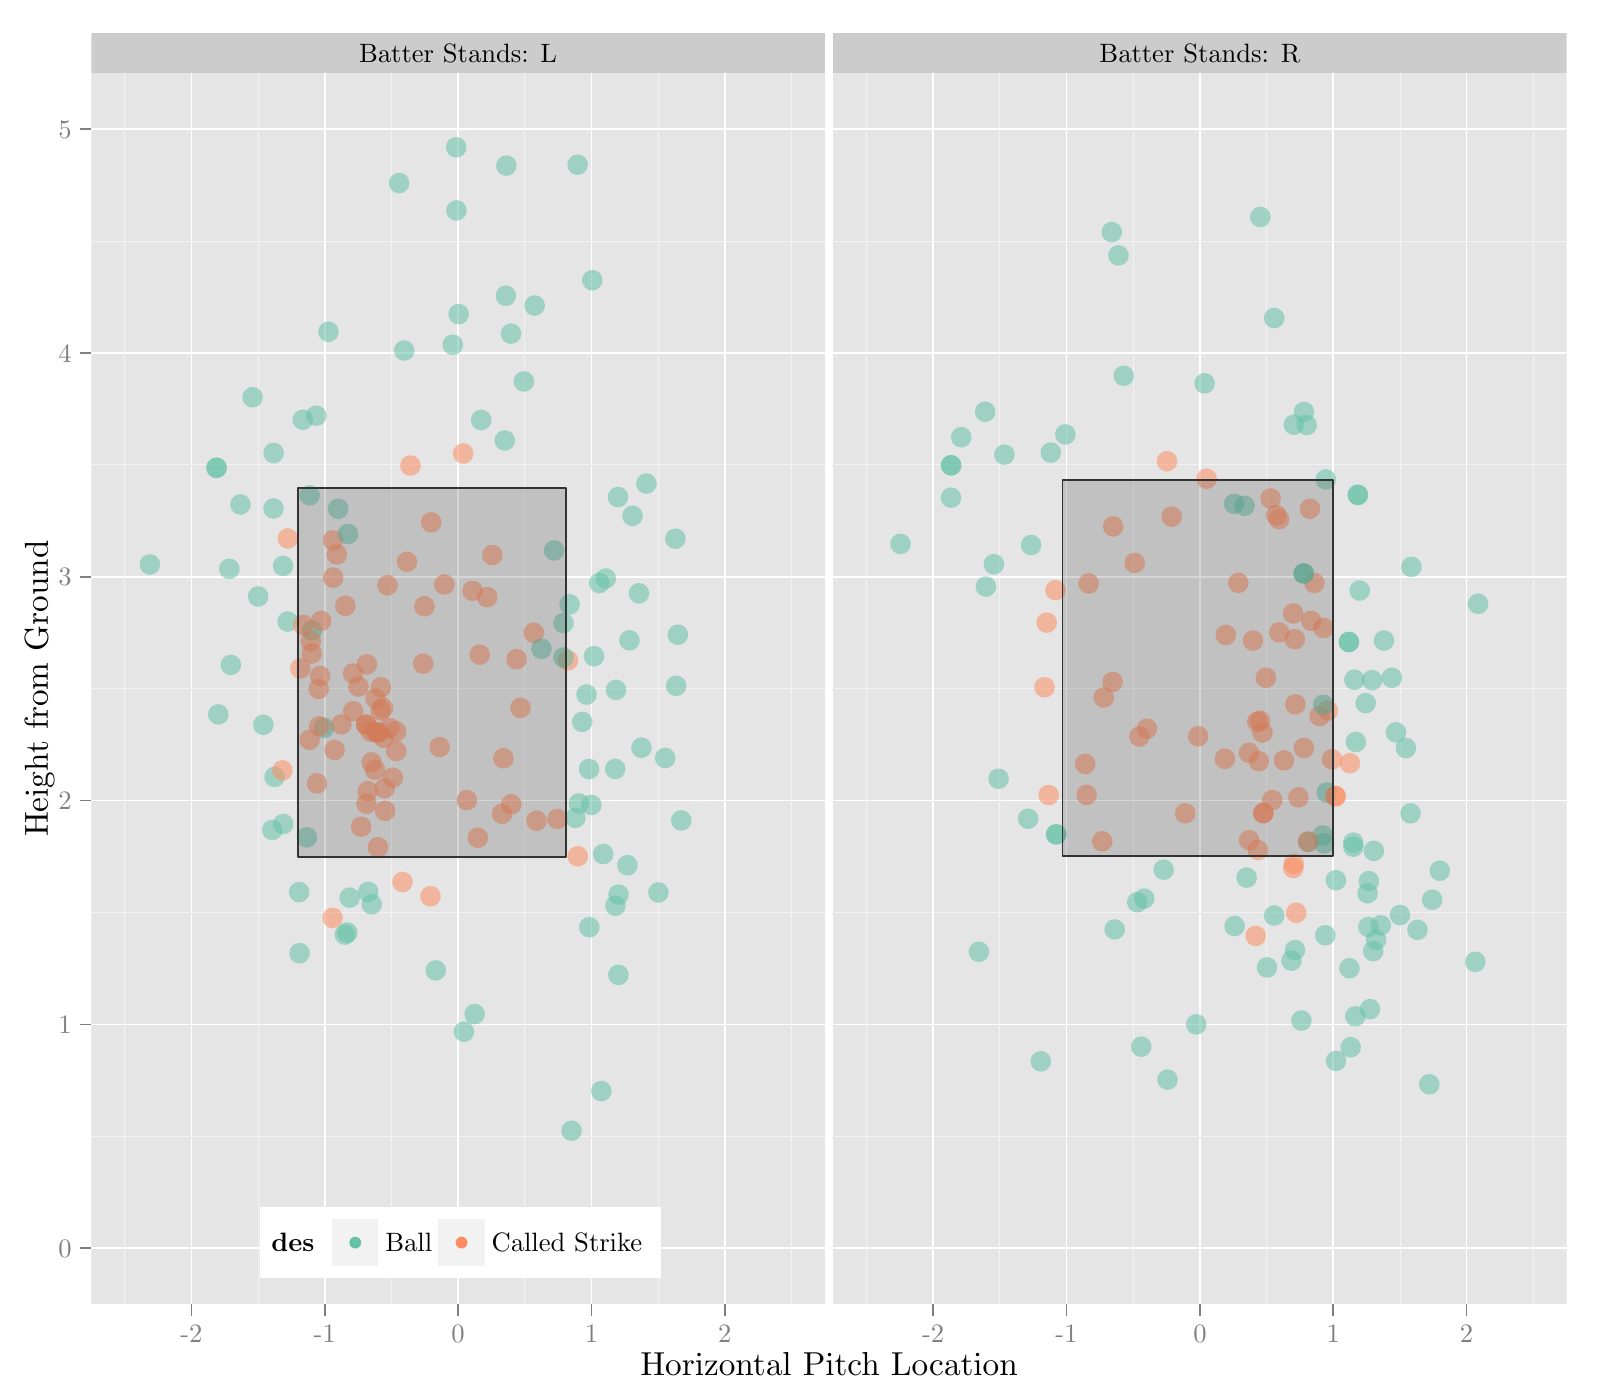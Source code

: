 % Created by tikzDevice version 0.6.2-92-0ad2792 on 2012-10-13 14:38:53
% !TEX encoding = UTF-8 Unicode
\documentclass[10pt]{article}

\nonstopmode

\usepackage{tikz}

\usepackage[active,tightpage,psfixbb]{preview}

\PreviewEnvironment{pgfpicture}

\setlength\PreviewBorder{0pt}
\begin{document}

\begin{tikzpicture}[x=1pt,y=1pt]
\definecolor[named]{fillColor}{rgb}{1.00,1.00,1.00}
\path[use as bounding box,fill=fillColor,fill opacity=0.00] (0,0) rectangle (578.16,505.89);
\begin{scope}
\path[clip] (  0.00,  0.00) rectangle (578.16,505.89);
\definecolor[named]{drawColor}{rgb}{1.00,1.00,1.00}
\definecolor[named]{fillColor}{rgb}{1.00,1.00,1.00}

\path[draw=drawColor,line width= 0.6pt,line join=round,line cap=round,fill=fillColor] ( -0.00, -0.00) rectangle (578.16,505.89);
\end{scope}
\begin{scope}
\path[clip] ( 33.00,479.41) rectangle (298.05,493.84);
\definecolor[named]{fillColor}{rgb}{0.80,0.80,0.80}

\path[fill=fillColor] ( 33.00,479.41) rectangle (298.05,493.84);
\definecolor[named]{drawColor}{rgb}{0.00,0.00,0.00}

\node[text=drawColor,anchor=base,inner sep=0pt, outer sep=0pt, scale=  0.96] at (165.53,483.32) {Batter Stands: L};
\end{scope}
\begin{scope}
\path[clip] (301.06,479.41) rectangle (566.12,493.84);
\definecolor[named]{fillColor}{rgb}{0.80,0.80,0.80}

\path[fill=fillColor] (301.06,479.41) rectangle (566.12,493.84);
\definecolor[named]{drawColor}{rgb}{0.00,0.00,0.00}

\node[text=drawColor,anchor=base,inner sep=0pt, outer sep=0pt, scale=  0.96] at (433.59,483.32) {Batter Stands: R};
\end{scope}
\begin{scope}
\path[clip] ( 33.00, 34.63) rectangle (298.05,479.41);
\definecolor[named]{fillColor}{rgb}{0.90,0.90,0.90}

\path[fill=fillColor] ( 33.00, 34.63) rectangle (298.05,479.41);
\definecolor[named]{drawColor}{rgb}{0.95,0.95,0.95}

\path[draw=drawColor,line width= 0.3pt,line join=round] ( 33.00, 95.28) --
	(298.05, 95.28);

\path[draw=drawColor,line width= 0.3pt,line join=round] ( 33.00,176.15) --
	(298.05,176.15);

\path[draw=drawColor,line width= 0.3pt,line join=round] ( 33.00,257.02) --
	(298.05,257.02);

\path[draw=drawColor,line width= 0.3pt,line join=round] ( 33.00,337.89) --
	(298.05,337.89);

\path[draw=drawColor,line width= 0.3pt,line join=round] ( 33.00,418.76) --
	(298.05,418.76);

\path[draw=drawColor,line width= 0.3pt,line join=round] ( 45.05, 34.63) --
	( 45.05,479.41);

\path[draw=drawColor,line width= 0.3pt,line join=round] ( 93.24, 34.63) --
	( 93.24,479.41);

\path[draw=drawColor,line width= 0.3pt,line join=round] (141.43, 34.63) --
	(141.43,479.41);

\path[draw=drawColor,line width= 0.3pt,line join=round] (189.62, 34.63) --
	(189.62,479.41);

\path[draw=drawColor,line width= 0.3pt,line join=round] (237.82, 34.63) --
	(237.82,479.41);

\path[draw=drawColor,line width= 0.3pt,line join=round] (286.01, 34.63) --
	(286.01,479.41);
\definecolor[named]{drawColor}{rgb}{1.00,1.00,1.00}

\path[draw=drawColor,line width= 0.6pt,line join=round] ( 33.00, 54.85) --
	(298.05, 54.85);

\path[draw=drawColor,line width= 0.6pt,line join=round] ( 33.00,135.72) --
	(298.05,135.72);

\path[draw=drawColor,line width= 0.6pt,line join=round] ( 33.00,216.59) --
	(298.05,216.59);

\path[draw=drawColor,line width= 0.6pt,line join=round] ( 33.00,297.46) --
	(298.05,297.46);

\path[draw=drawColor,line width= 0.6pt,line join=round] ( 33.00,378.32) --
	(298.05,378.32);

\path[draw=drawColor,line width= 0.6pt,line join=round] ( 33.00,459.19) --
	(298.05,459.19);

\path[draw=drawColor,line width= 0.6pt,line join=round] ( 69.15, 34.63) --
	( 69.15,479.41);

\path[draw=drawColor,line width= 0.6pt,line join=round] (117.34, 34.63) --
	(117.34,479.41);

\path[draw=drawColor,line width= 0.6pt,line join=round] (165.53, 34.63) --
	(165.53,479.41);

\path[draw=drawColor,line width= 0.6pt,line join=round] (213.72, 34.63) --
	(213.72,479.41);

\path[draw=drawColor,line width= 0.6pt,line join=round] (261.91, 34.63) --
	(261.91,479.41);
\definecolor[named]{fillColor}{rgb}{0.99,0.55,0.38}

\path[fill=fillColor,fill opacity=0.55] (177.91,305.33) circle (  3.73);

\path[fill=fillColor,fill opacity=0.55] (141.96,224.87) circle (  3.73);
\definecolor[named]{fillColor}{rgb}{0.40,0.76,0.65}

\path[fill=fillColor,fill opacity=0.55] (126.35,181.51) circle (  3.73);

\path[fill=fillColor,fill opacity=0.55] (208.71,446.37) circle (  3.73);

\path[fill=fillColor,fill opacity=0.55] (110.88,203.29) circle (  3.73);

\path[fill=fillColor,fill opacity=0.55] (218.88,296.85) circle (  3.73);

\path[fill=fillColor,fill opacity=0.55] (163.60,381.31) circle (  3.73);

\path[fill=fillColor,fill opacity=0.55] (189.29,368.04) circle (  3.73);

\path[fill=fillColor,fill opacity=0.55] (200.23,306.99) circle (  3.73);
\definecolor[named]{fillColor}{rgb}{0.99,0.55,0.38}

\path[fill=fillColor,fill opacity=0.55] (186.64,267.68) circle (  3.73);

\path[fill=fillColor,fill opacity=0.55] (205.24,267.26) circle (  3.73);
\definecolor[named]{fillColor}{rgb}{0.40,0.76,0.65}

\path[fill=fillColor,fill opacity=0.55] (102.30,301.39) circle (  3.73);

\path[fill=fillColor,fill opacity=0.55] (222.30,228.04) circle (  3.73);
\definecolor[named]{fillColor}{rgb}{0.99,0.55,0.38}

\path[fill=fillColor,fill opacity=0.55] (108.52,264.35) circle (  3.73);
\definecolor[named]{fillColor}{rgb}{0.40,0.76,0.65}

\path[fill=fillColor,fill opacity=0.55] (212.95,170.84) circle (  3.73);

\path[fill=fillColor,fill opacity=0.55] (226.73,193.24) circle (  3.73);
\definecolor[named]{fillColor}{rgb}{0.99,0.55,0.38}

\path[fill=fillColor,fill opacity=0.55] (137.63,257.54) circle (  3.73);

\path[fill=fillColor,fill opacity=0.55] (138.69,239.26) circle (  3.73);
\definecolor[named]{fillColor}{rgb}{0.40,0.76,0.65}

\path[fill=fillColor,fill opacity=0.55] (108.23,161.46) circle (  3.73);

\path[fill=fillColor,fill opacity=0.55] (212.85,227.99) circle (  3.73);
\definecolor[named]{fillColor}{rgb}{0.99,0.55,0.38}

\path[fill=fillColor,fill opacity=0.55] (132.90,220.01) circle (  3.73);

\path[fill=fillColor,fill opacity=0.55] (127.65,248.88) circle (  3.73);
\definecolor[named]{fillColor}{rgb}{0.40,0.76,0.65}

\path[fill=fillColor,fill opacity=0.55] (117.05,242.89) circle (  3.73);

\path[fill=fillColor,fill opacity=0.55] (223.45,153.63) circle (  3.73);

\path[fill=fillColor,fill opacity=0.55] (112.71,278.08) circle (  3.73);

\path[fill=fillColor,fill opacity=0.55] (184.66,385.32) circle (  3.73);
\definecolor[named]{fillColor}{rgb}{0.99,0.55,0.38}

\path[fill=fillColor,fill opacity=0.55] (208.76,196.47) circle (  3.73);
\definecolor[named]{fillColor}{rgb}{0.40,0.76,0.65}

\path[fill=fillColor,fill opacity=0.55] (209.19,215.57) circle (  3.73);

\path[fill=fillColor,fill opacity=0.55] (240.37,231.99) circle (  3.73);
\definecolor[named]{fillColor}{rgb}{0.99,0.55,0.38}

\path[fill=fillColor,fill opacity=0.55] (176.03,290.13) circle (  3.73);

\path[fill=fillColor,fill opacity=0.55] (152.95,266.09) circle (  3.73);
\definecolor[named]{fillColor}{rgb}{0.40,0.76,0.65}

\path[fill=fillColor,fill opacity=0.55] (222.39,178.60) circle (  3.73);

\path[fill=fillColor,fill opacity=0.55] (216.56,295.20) circle (  3.73);

\path[fill=fillColor,fill opacity=0.55] (108.09,183.53) circle (  3.73);

\path[fill=fillColor,fill opacity=0.55] (182.78,399.03) circle (  3.73);

\path[fill=fillColor,fill opacity=0.55] (203.60,280.73) circle (  3.73);
\definecolor[named]{fillColor}{rgb}{0.99,0.55,0.38}

\path[fill=fillColor,fill opacity=0.55] (138.98,221.04) circle (  3.73);
\definecolor[named]{fillColor}{rgb}{0.40,0.76,0.65}

\path[fill=fillColor,fill opacity=0.55] (118.69,386.01) circle (  3.73);

\path[fill=fillColor,fill opacity=0.55] (205.82,287.53) circle (  3.73);
\definecolor[named]{fillColor}{rgb}{0.99,0.55,0.38}

\path[fill=fillColor,fill opacity=0.55] (160.57,294.70) circle (  3.73);
\definecolor[named]{fillColor}{rgb}{0.40,0.76,0.65}

\path[fill=fillColor,fill opacity=0.55] (217.96,197.28) circle (  3.73);
\definecolor[named]{fillColor}{rgb}{0.99,0.55,0.38}

\path[fill=fillColor,fill opacity=0.55] (120.90,234.89) circle (  3.73);
\definecolor[named]{fillColor}{rgb}{0.40,0.76,0.65}

\path[fill=fillColor,fill opacity=0.55] (109.43,354.23) circle (  3.73);
\definecolor[named]{fillColor}{rgb}{0.99,0.55,0.38}

\path[fill=fillColor,fill opacity=0.55] (173.34,269.33) circle (  3.73);
\definecolor[named]{fillColor}{rgb}{0.40,0.76,0.65}

\path[fill=fillColor,fill opacity=0.55] (182.40,346.72) circle (  3.73);

\path[fill=fillColor,fill opacity=0.55] (227.45,274.50) circle (  3.73);
\definecolor[named]{fillColor}{rgb}{0.99,0.55,0.38}

\path[fill=fillColor,fill opacity=0.55] (115.65,261.65) circle (  3.73);

\path[fill=fillColor,fill opacity=0.55] (192.90,277.23) circle (  3.73);

\path[fill=fillColor,fill opacity=0.55] (120.18,174.21) circle (  3.73);

\path[fill=fillColor,fill opacity=0.55] (153.38,286.81) circle (  3.73);
\definecolor[named]{fillColor}{rgb}{0.40,0.76,0.65}

\path[fill=fillColor,fill opacity=0.55] ( 78.88,247.73) circle (  3.73);

\path[fill=fillColor,fill opacity=0.55] ( 99.22,225.15) circle (  3.73);

\path[fill=fillColor,fill opacity=0.55] (223.50,182.61) circle (  3.73);

\path[fill=fillColor,fill opacity=0.55] (244.32,258.08) circle (  3.73);

\path[fill=fillColor,fill opacity=0.55] ( 95.17,243.99) circle (  3.73);

\path[fill=fillColor,fill opacity=0.55] (134.30,179.13) circle (  3.73);

\path[fill=fillColor,fill opacity=0.55] (171.50,139.45) circle (  3.73);

\path[fill=fillColor,fill opacity=0.55] (222.59,256.57) circle (  3.73);
\definecolor[named]{fillColor}{rgb}{0.99,0.55,0.38}

\path[fill=fillColor,fill opacity=0.55] (138.40,250.01) circle (  3.73);
\definecolor[named]{fillColor}{rgb}{0.40,0.76,0.65}

\path[fill=fillColor,fill opacity=0.55] (102.40,208.12) circle (  3.73);
\definecolor[named]{fillColor}{rgb}{0.99,0.55,0.38}

\path[fill=fillColor,fill opacity=0.55] (145.43,187.17) circle (  3.73);
\definecolor[named]{fillColor}{rgb}{0.40,0.76,0.65}

\path[fill=fillColor,fill opacity=0.55] (244.95,276.53) circle (  3.73);
\definecolor[named]{fillColor}{rgb}{0.99,0.55,0.38}

\path[fill=fillColor,fill opacity=0.55] (181.43,211.81) circle (  3.73);
\definecolor[named]{fillColor}{rgb}{0.40,0.76,0.65}

\path[fill=fillColor,fill opacity=0.55] (173.87,354.13) circle (  3.73);

\path[fill=fillColor,fill opacity=0.55] (122.21,322.05) circle (  3.73);
\definecolor[named]{fillColor}{rgb}{0.99,0.55,0.38}

\path[fill=fillColor,fill opacity=0.55] (170.78,292.40) circle (  3.73);

\path[fill=fillColor,fill opacity=0.55] (129.53,257.79) circle (  3.73);

\path[fill=fillColor,fill opacity=0.55] (115.36,243.45) circle (  3.73);
\definecolor[named]{fillColor}{rgb}{0.40,0.76,0.65}

\path[fill=fillColor,fill opacity=0.55] (157.48,155.23) circle (  3.73);
\definecolor[named]{fillColor}{rgb}{0.99,0.55,0.38}

\path[fill=fillColor,fill opacity=0.55] (143.12,241.60) circle (  3.73);
\definecolor[named]{fillColor}{rgb}{0.40,0.76,0.65}

\path[fill=fillColor,fill opacity=0.55] (231.79,235.69) circle (  3.73);

\path[fill=fillColor,fill opacity=0.55] (246.15,209.41) circle (  3.73);
\definecolor[named]{fillColor}{rgb}{0.99,0.55,0.38}

\path[fill=fillColor,fill opacity=0.55] (181.91,231.89) circle (  3.73);
\definecolor[named]{fillColor}{rgb}{0.40,0.76,0.65}

\path[fill=fillColor,fill opacity=0.55] (207.89,210.35) circle (  3.73);

\path[fill=fillColor,fill opacity=0.55] (228.56,319.49) circle (  3.73);
\definecolor[named]{fillColor}{rgb}{0.99,0.55,0.38}

\path[fill=fillColor,fill opacity=0.55] (130.49,207.14) circle (  3.73);
\definecolor[named]{fillColor}{rgb}{0.40,0.76,0.65}

\path[fill=fillColor,fill opacity=0.55] ( 83.41,265.61) circle (  3.73);
\definecolor[named]{fillColor}{rgb}{0.99,0.55,0.38}

\path[fill=fillColor,fill opacity=0.55] (121.72,305.53) circle (  3.73);

\path[fill=fillColor,fill opacity=0.55] (132.42,215.48) circle (  3.73);
\definecolor[named]{fillColor}{rgb}{0.40,0.76,0.65}

\path[fill=fillColor,fill opacity=0.55] (164.95,429.85) circle (  3.73);

\path[fill=fillColor,fill opacity=0.55] ( 98.40,206.00) circle (  3.73);
\definecolor[named]{fillColor}{rgb}{0.99,0.55,0.38}

\path[fill=fillColor,fill opacity=0.55] (103.99,311.31) circle (  3.73);
\definecolor[named]{fillColor}{rgb}{0.40,0.76,0.65}

\path[fill=fillColor,fill opacity=0.55] (125.53,168.91) circle (  3.73);

\path[fill=fillColor,fill opacity=0.55] (223.31,326.27) circle (  3.73);

\path[fill=fillColor,fill opacity=0.55] (182.97,446.04) circle (  3.73);

\path[fill=fillColor,fill opacity=0.55] (133.05,183.62) circle (  3.73);
\definecolor[named]{fillColor}{rgb}{0.99,0.55,0.38}

\path[fill=fillColor,fill opacity=0.55] (139.99,294.40) circle (  3.73);
\definecolor[named]{fillColor}{rgb}{0.40,0.76,0.65}

\path[fill=fillColor,fill opacity=0.55] ( 93.29,290.36) circle (  3.73);
\definecolor[named]{fillColor}{rgb}{0.99,0.55,0.38}

\path[fill=fillColor,fill opacity=0.55] (167.36,342.04) circle (  3.73);

\path[fill=fillColor,fill opacity=0.55] (140.76,242.89) circle (  3.73);
\definecolor[named]{fillColor}{rgb}{0.40,0.76,0.65}

\path[fill=fillColor,fill opacity=0.55] (103.94,281.30) circle (  3.73);
\definecolor[named]{fillColor}{rgb}{0.99,0.55,0.38}

\path[fill=fillColor,fill opacity=0.55] (127.60,262.55) circle (  3.73);
\definecolor[named]{fillColor}{rgb}{0.40,0.76,0.65}

\path[fill=fillColor,fill opacity=0.55] ( 86.88,323.58) circle (  3.73);
\definecolor[named]{fillColor}{rgb}{0.99,0.55,0.38}

\path[fill=fillColor,fill opacity=0.55] (120.37,297.16) circle (  3.73);
\definecolor[named]{fillColor}{rgb}{0.40,0.76,0.65}

\path[fill=fillColor,fill opacity=0.55] ( 54.16,301.91) circle (  3.73);
\definecolor[named]{fillColor}{rgb}{0.99,0.55,0.38}

\path[fill=fillColor,fill opacity=0.55] (139.17,212.88) circle (  3.73);

\path[fill=fillColor,fill opacity=0.55] (134.25,230.40) circle (  3.73);
\definecolor[named]{fillColor}{rgb}{0.40,0.76,0.65}

\path[fill=fillColor,fill opacity=0.55] (210.39,245.04) circle (  3.73);

\path[fill=fillColor,fill opacity=0.55] (193.19,395.49) circle (  3.73);
\definecolor[named]{fillColor}{rgb}{0.99,0.55,0.38}

\path[fill=fillColor,fill opacity=0.55] (132.33,244.02) circle (  3.73);
\definecolor[named]{fillColor}{rgb}{0.40,0.76,0.65}

\path[fill=fillColor,fill opacity=0.55] (206.54, 97.30) circle (  3.73);
\definecolor[named]{fillColor}{rgb}{0.99,0.55,0.38}

\path[fill=fillColor,fill opacity=0.55] (136.04,241.27) circle (  3.73);

\path[fill=fillColor,fill opacity=0.55] (136.04,241.27) circle (  3.73);

\path[fill=fillColor,fill opacity=0.55] (184.76,215.23) circle (  3.73);

\path[fill=fillColor,fill opacity=0.55] (120.33,310.64) circle (  3.73);

\path[fill=fillColor,fill opacity=0.55] (136.57,199.71) circle (  3.73);
\definecolor[named]{fillColor}{rgb}{0.40,0.76,0.65}

\path[fill=fillColor,fill opacity=0.55] (165.72,392.39) circle (  3.73);
\definecolor[named]{fillColor}{rgb}{0.99,0.55,0.38}

\path[fill=fillColor,fill opacity=0.55] (155.55,182.04) circle (  3.73);

\path[fill=fillColor,fill opacity=0.55] (188.08,250.08) circle (  3.73);
\definecolor[named]{fillColor}{rgb}{0.40,0.76,0.65}

\path[fill=fillColor,fill opacity=0.55] (214.64,268.76) circle (  3.73);

\path[fill=fillColor,fill opacity=0.55] (213.67,215.00) circle (  3.73);
\definecolor[named]{fillColor}{rgb}{0.99,0.55,0.38}

\path[fill=fillColor,fill opacity=0.55] (136.86,241.13) circle (  3.73);
\definecolor[named]{fillColor}{rgb}{0.40,0.76,0.65}

\path[fill=fillColor,fill opacity=0.55] (125.77,312.97) circle (  3.73);
\definecolor[named]{fillColor}{rgb}{0.99,0.55,0.38}

\path[fill=fillColor,fill opacity=0.55] (201.38,209.95) circle (  3.73);

\path[fill=fillColor,fill opacity=0.55] (193.86,209.32) circle (  3.73);

\path[fill=fillColor,fill opacity=0.55] (133.92,241.58) circle (  3.73);

\path[fill=fillColor,fill opacity=0.55] (123.36,244.12) circle (  3.73);

\path[fill=fillColor,fill opacity=0.55] (132.33,244.02) circle (  3.73);

\path[fill=fillColor,fill opacity=0.55] (111.84,238.57) circle (  3.73);

\path[fill=fillColor,fill opacity=0.55] (114.54,222.81) circle (  3.73);

\path[fill=fillColor,fill opacity=0.55] (155.79,317.15) circle (  3.73);
\definecolor[named]{fillColor}{rgb}{0.40,0.76,0.65}

\path[fill=fillColor,fill opacity=0.55] (230.88,291.48) circle (  3.73);

\path[fill=fillColor,fill opacity=0.55] (211.94,254.93) circle (  3.73);
\definecolor[named]{fillColor}{rgb}{0.99,0.55,0.38}

\path[fill=fillColor,fill opacity=0.55] (132.57,265.83) circle (  3.73);
\definecolor[named]{fillColor}{rgb}{0.40,0.76,0.65}

\path[fill=fillColor,fill opacity=0.55] (217.29,111.63) circle (  3.73);
\definecolor[named]{fillColor}{rgb}{0.99,0.55,0.38}

\path[fill=fillColor,fill opacity=0.55] (116.04,281.54) circle (  3.73);
\definecolor[named]{fillColor}{rgb}{0.40,0.76,0.65}

\path[fill=fillColor,fill opacity=0.55] ( 78.25,336.86) circle (  3.73);

\path[fill=fillColor,fill opacity=0.55] ( 78.25,336.86) circle (  3.73);

\path[fill=fillColor,fill opacity=0.55] (167.65,133.08) circle (  3.73);

\path[fill=fillColor,fill opacity=0.55] (195.65,271.45) circle (  3.73);
\definecolor[named]{fillColor}{rgb}{0.99,0.55,0.38}

\path[fill=fillColor,fill opacity=0.55] (115.12,256.94) circle (  3.73);

\path[fill=fillColor,fill opacity=0.55] (112.33,274.24) circle (  3.73);
\definecolor[named]{fillColor}{rgb}{0.40,0.76,0.65}

\path[fill=fillColor,fill opacity=0.55] (114.30,355.68) circle (  3.73);

\path[fill=fillColor,fill opacity=0.55] (111.89,326.90) circle (  3.73);
\definecolor[named]{fillColor}{rgb}{0.99,0.55,0.38}

\path[fill=fillColor,fill opacity=0.55] (172.66,203.17) circle (  3.73);

\path[fill=fillColor,fill opacity=0.55] (137.48,249.21) circle (  3.73);

\path[fill=fillColor,fill opacity=0.55] (168.71,216.74) circle (  3.73);
\definecolor[named]{fillColor}{rgb}{0.40,0.76,0.65}

\path[fill=fillColor,fill opacity=0.55] (233.57,331.17) circle (  3.73);

\path[fill=fillColor,fill opacity=0.55] (124.61,168.17) circle (  3.73);
\definecolor[named]{fillColor}{rgb}{0.99,0.55,0.38}

\path[fill=fillColor,fill opacity=0.55] (148.32,337.66) circle (  3.73);
\definecolor[named]{fillColor}{rgb}{0.40,0.76,0.65}

\path[fill=fillColor,fill opacity=0.55] ( 98.83,322.13) circle (  3.73);

\path[fill=fillColor,fill opacity=0.55] ( 91.27,362.35) circle (  3.73);
\definecolor[named]{fillColor}{rgb}{0.99,0.55,0.38}

\path[fill=fillColor,fill opacity=0.55] (102.06,227.52) circle (  3.73);
\definecolor[named]{fillColor}{rgb}{0.40,0.76,0.65}

\path[fill=fillColor,fill opacity=0.55] (164.85,452.66) circle (  3.73);

\path[fill=fillColor,fill opacity=0.55] (144.23,439.72) circle (  3.73);

\path[fill=fillColor,fill opacity=0.55] (237.91,183.39) circle (  3.73);
\definecolor[named]{fillColor}{rgb}{0.99,0.55,0.38}

\path[fill=fillColor,fill opacity=0.55] (135.70,253.50) circle (  3.73);
\definecolor[named]{fillColor}{rgb}{0.40,0.76,0.65}

\path[fill=fillColor,fill opacity=0.55] ( 98.88,342.21) circle (  3.73);
\definecolor[named]{fillColor}{rgb}{0.99,0.55,0.38}

\path[fill=fillColor,fill opacity=0.55] (112.66,269.73) circle (  3.73);
\definecolor[named]{fillColor}{rgb}{0.40,0.76,0.65}

\path[fill=fillColor,fill opacity=0.55] (214.01,404.64) circle (  3.73);

\path[fill=fillColor,fill opacity=0.55] (203.60,268.30) circle (  3.73);
\definecolor[named]{fillColor}{rgb}{0.99,0.55,0.38}

\path[fill=fillColor,fill opacity=0.55] (135.46,227.76) circle (  3.73);

\path[fill=fillColor,fill opacity=0.55] (124.81,286.97) circle (  3.73);
\definecolor[named]{fillColor}{rgb}{0.40,0.76,0.65}

\path[fill=fillColor,fill opacity=0.55] (146.06,379.24) circle (  3.73);

\path[fill=fillColor,fill opacity=0.55] ( 82.88,300.32) circle (  3.73);
\definecolor[named]{fillColor}{rgb}{0.99,0.55,0.38}

\path[fill=fillColor,fill opacity=0.55] (143.17,234.50) circle (  3.73);
\definecolor[named]{fillColor}{rgb}{0.40,0.76,0.65}

\path[fill=fillColor,fill opacity=0.55] (244.03,311.25) circle (  3.73);
\definecolor[named]{fillColor}{rgb}{0.99,0.55,0.38}

\path[fill=fillColor,fill opacity=0.55] (109.53,280.03) circle (  3.73);

\path[fill=fillColor,fill opacity=0.55] (158.83,235.93) circle (  3.73);

\path[fill=fillColor,fill opacity=0.55] (147.07,302.88) circle (  3.73);
\definecolor[named]{drawColor}{rgb}{0.20,0.20,0.20}
\definecolor[named]{fillColor}{rgb}{0.20,0.20,0.20}

\path[draw=drawColor,line width= 0.6pt,line join=round,fill=fillColor,fill opacity=0.20] (107.70,196.12) rectangle (204.56,329.55);
\end{scope}
\begin{scope}
\path[clip] (301.06, 34.63) rectangle (566.12,479.41);
\definecolor[named]{fillColor}{rgb}{0.90,0.90,0.90}

\path[fill=fillColor] (301.06, 34.63) rectangle (566.12,479.41);
\definecolor[named]{drawColor}{rgb}{0.95,0.95,0.95}

\path[draw=drawColor,line width= 0.3pt,line join=round] (301.06, 95.28) --
	(566.12, 95.28);

\path[draw=drawColor,line width= 0.3pt,line join=round] (301.06,176.15) --
	(566.12,176.15);

\path[draw=drawColor,line width= 0.3pt,line join=round] (301.06,257.02) --
	(566.12,257.02);

\path[draw=drawColor,line width= 0.3pt,line join=round] (301.06,337.89) --
	(566.12,337.89);

\path[draw=drawColor,line width= 0.3pt,line join=round] (301.06,418.76) --
	(566.12,418.76);

\path[draw=drawColor,line width= 0.3pt,line join=round] (313.11, 34.63) --
	(313.11,479.41);

\path[draw=drawColor,line width= 0.3pt,line join=round] (361.30, 34.63) --
	(361.30,479.41);

\path[draw=drawColor,line width= 0.3pt,line join=round] (409.49, 34.63) --
	(409.49,479.41);

\path[draw=drawColor,line width= 0.3pt,line join=round] (457.69, 34.63) --
	(457.69,479.41);

\path[draw=drawColor,line width= 0.3pt,line join=round] (505.88, 34.63) --
	(505.88,479.41);

\path[draw=drawColor,line width= 0.3pt,line join=round] (554.07, 34.63) --
	(554.07,479.41);
\definecolor[named]{drawColor}{rgb}{1.00,1.00,1.00}

\path[draw=drawColor,line width= 0.6pt,line join=round] (301.06, 54.85) --
	(566.12, 54.85);

\path[draw=drawColor,line width= 0.6pt,line join=round] (301.06,135.72) --
	(566.12,135.72);

\path[draw=drawColor,line width= 0.6pt,line join=round] (301.06,216.59) --
	(566.12,216.59);

\path[draw=drawColor,line width= 0.6pt,line join=round] (301.06,297.46) --
	(566.12,297.46);

\path[draw=drawColor,line width= 0.6pt,line join=round] (301.06,378.32) --
	(566.12,378.32);

\path[draw=drawColor,line width= 0.6pt,line join=round] (301.06,459.19) --
	(566.12,459.19);

\path[draw=drawColor,line width= 0.6pt,line join=round] (337.21, 34.63) --
	(337.21,479.41);

\path[draw=drawColor,line width= 0.6pt,line join=round] (385.40, 34.63) --
	(385.40,479.41);

\path[draw=drawColor,line width= 0.6pt,line join=round] (433.59, 34.63) --
	(433.59,479.41);

\path[draw=drawColor,line width= 0.6pt,line join=round] (481.78, 34.63) --
	(481.78,479.41);

\path[draw=drawColor,line width= 0.6pt,line join=round] (529.97, 34.63) --
	(529.97,479.41);
\definecolor[named]{fillColor}{rgb}{0.99,0.55,0.38}

\path[fill=fillColor,fill opacity=0.55] (456.48,212.07) circle (  3.73);

\path[fill=fillColor,fill opacity=0.55] (456.48,212.07) circle (  3.73);
\definecolor[named]{fillColor}{rgb}{0.40,0.76,0.65}

\path[fill=fillColor,fill opacity=0.55] (343.67,337.74) circle (  3.73);

\path[fill=fillColor,fill opacity=0.55] (343.67,337.74) circle (  3.73);

\path[fill=fillColor,fill opacity=0.55] (381.64,204.38) circle (  3.73);

\path[fill=fillColor,fill opacity=0.55] (381.64,204.38) circle (  3.73);

\path[fill=fillColor,fill opacity=0.55] (479.42,219.53) circle (  3.73);

\path[fill=fillColor,fill opacity=0.55] (421.88,115.78) circle (  3.73);

\path[fill=fillColor,fill opacity=0.55] (516.48,114.08) circle (  3.73);
\definecolor[named]{fillColor}{rgb}{0.99,0.55,0.38}

\path[fill=fillColor,fill opacity=0.55] (411.71,239.75) circle (  3.73);
\definecolor[named]{fillColor}{rgb}{0.40,0.76,0.65}

\path[fill=fillColor,fill opacity=0.55] (512.19,169.88) circle (  3.73);

\path[fill=fillColor,fill opacity=0.55] (510.02,301.05) circle (  3.73);

\path[fill=fillColor,fill opacity=0.55] (371.52,210.07) circle (  3.73);

\path[fill=fillColor,fill opacity=0.55] (445.93,323.83) circle (  3.73);
\definecolor[named]{fillColor}{rgb}{0.99,0.55,0.38}

\path[fill=fillColor,fill opacity=0.55] (454.50,198.72) circle (  3.73);
\definecolor[named]{fillColor}{rgb}{0.40,0.76,0.65}

\path[fill=fillColor,fill opacity=0.55] (449.73,323.13) circle (  3.73);

\path[fill=fillColor,fill opacity=0.55] (497.25,166.32) circle (  3.73);
\definecolor[named]{fillColor}{rgb}{0.99,0.55,0.38}

\path[fill=fillColor,fill opacity=0.55] (453.73,167.70) circle (  3.73);

\path[fill=fillColor,fill opacity=0.55] (452.77,274.42) circle (  3.73);

\path[fill=fillColor,fill opacity=0.55] (459.71,216.78) circle (  3.73);
\definecolor[named]{fillColor}{rgb}{0.40,0.76,0.65}

\path[fill=fillColor,fill opacity=0.55] (488.05,127.48) circle (  3.73);
\definecolor[named]{fillColor}{rgb}{0.99,0.55,0.38}

\path[fill=fillColor,fill opacity=0.55] (428.29,211.99) circle (  3.73);

\path[fill=fillColor,fill opacity=0.55] (456.19,241.21) circle (  3.73);

\path[fill=fillColor,fill opacity=0.55] (451.37,202.28) circle (  3.73);

\path[fill=fillColor,fill opacity=0.55] (457.40,260.97) circle (  3.73);

\path[fill=fillColor,fill opacity=0.55] (469.20,217.78) circle (  3.73);
\definecolor[named]{fillColor}{rgb}{0.40,0.76,0.65}

\path[fill=fillColor,fill opacity=0.55] (491.32,292.50) circle (  3.73);
\definecolor[named]{fillColor}{rgb}{0.99,0.55,0.38}

\path[fill=fillColor,fill opacity=0.55] (468.38,176.05) circle (  3.73);
\definecolor[named]{fillColor}{rgb}{0.40,0.76,0.65}

\path[fill=fillColor,fill opacity=0.55] (505.88,175.24) circle (  3.73);
\definecolor[named]{fillColor}{rgb}{0.99,0.55,0.38}

\path[fill=fillColor,fill opacity=0.55] (378.94,218.59) circle (  3.73);
\definecolor[named]{fillColor}{rgb}{0.40,0.76,0.65}

\path[fill=fillColor,fill opacity=0.55] (502.94,260.99) circle (  3.73);

\path[fill=fillColor,fill opacity=0.55] (467.95,162.57) circle (  3.73);

\path[fill=fillColor,fill opacity=0.55] (494.17,183.12) circle (  3.73);

\path[fill=fillColor,fill opacity=0.55] (494.46,170.90) circle (  3.73);
\definecolor[named]{fillColor}{rgb}{0.99,0.55,0.38}

\path[fill=fillColor,fill opacity=0.55] (467.90,274.93) circle (  3.73);
\definecolor[named]{fillColor}{rgb}{0.40,0.76,0.65}

\path[fill=fillColor,fill opacity=0.55] (402.80,170.04) circle (  3.73);

\path[fill=fillColor,fill opacity=0.55] (489.01,199.94) circle (  3.73);
\definecolor[named]{fillColor}{rgb}{0.99,0.55,0.38}

\path[fill=fillColor,fill opacity=0.55] (436.00,332.89) circle (  3.73);
\definecolor[named]{fillColor}{rgb}{0.40,0.76,0.65}

\path[fill=fillColor,fill opacity=0.55] (466.65,158.77) circle (  3.73);

\path[fill=fillColor,fill opacity=0.55] (520.24,191.26) circle (  3.73);

\path[fill=fillColor,fill opacity=0.55] (420.48,191.63) circle (  3.73);

\path[fill=fillColor,fill opacity=0.55] (478.89,167.94) circle (  3.73);
\definecolor[named]{fillColor}{rgb}{0.99,0.55,0.38}

\path[fill=fillColor,fill opacity=0.55] (471.13,235.63) circle (  3.73);
\definecolor[named]{fillColor}{rgb}{0.40,0.76,0.65}

\path[fill=fillColor,fill opacity=0.55] (489.73,138.66) circle (  3.73);

\path[fill=fillColor,fill opacity=0.55] (496.43,198.43) circle (  3.73);

\path[fill=fillColor,fill opacity=0.55] (487.42,273.90) circle (  3.73);

\path[fill=fillColor,fill opacity=0.55] (487.42,273.90) circle (  3.73);

\path[fill=fillColor,fill opacity=0.55] (477.93,204.01) circle (  3.73);

\path[fill=fillColor,fill opacity=0.55] (489.01,201.39) circle (  3.73);

\path[fill=fillColor,fill opacity=0.55] (533.10,158.34) circle (  3.73);
\definecolor[named]{fillColor}{rgb}{0.99,0.55,0.38}

\path[fill=fillColor,fill opacity=0.55] (482.60,218.19) circle (  3.73);

\path[fill=fillColor,fill opacity=0.55] (482.60,218.19) circle (  3.73);
\definecolor[named]{fillColor}{rgb}{0.40,0.76,0.65}

\path[fill=fillColor,fill opacity=0.55] (517.49,180.77) circle (  3.73);

\path[fill=fillColor,fill opacity=0.55] (362.94,341.62) circle (  3.73);
\definecolor[named]{fillColor}{rgb}{0.99,0.55,0.38}

\path[fill=fillColor,fill opacity=0.55] (487.80,230.10) circle (  3.73);
\definecolor[named]{fillColor}{rgb}{0.40,0.76,0.65}

\path[fill=fillColor,fill opacity=0.55] (509.68,211.99) circle (  3.73);
\definecolor[named]{fillColor}{rgb}{0.99,0.55,0.38}

\path[fill=fillColor,fill opacity=0.55] (432.96,239.83) circle (  3.73);

\path[fill=fillColor,fill opacity=0.55] (467.32,192.23) circle (  3.73);

\path[fill=fillColor,fill opacity=0.55] (462.17,318.30) circle (  3.73);
\definecolor[named]{fillColor}{rgb}{0.40,0.76,0.65}

\path[fill=fillColor,fill opacity=0.55] (494.65,187.51) circle (  3.73);

\path[fill=fillColor,fill opacity=0.55] (410.94,179.88) circle (  3.73);

\path[fill=fillColor,fill opacity=0.55] (487.61,156.02) circle (  3.73);

\path[fill=fillColor,fill opacity=0.55] (472.77,201.66) circle (  3.73);

\path[fill=fillColor,fill opacity=0.55] (478.46,201.15) circle (  3.73);
\definecolor[named]{fillColor}{rgb}{0.99,0.55,0.38}

\path[fill=fillColor,fill opacity=0.55] (467.52,193.76) circle (  3.73);
\definecolor[named]{fillColor}{rgb}{0.40,0.76,0.65}

\path[fill=fillColor,fill opacity=0.55] (534.12,287.71) circle (  3.73);
\definecolor[named]{fillColor}{rgb}{0.99,0.55,0.38}

\path[fill=fillColor,fill opacity=0.55] (455.32,245.47) circle (  3.73);
\definecolor[named]{fillColor}{rgb}{0.40,0.76,0.65}

\path[fill=fillColor,fill opacity=0.55] (504.43,241.26) circle (  3.73);
\definecolor[named]{fillColor}{rgb}{0.99,0.55,0.38}

\path[fill=fillColor,fill opacity=0.55] (462.26,277.38) circle (  3.73);
\definecolor[named]{fillColor}{rgb}{0.40,0.76,0.65}

\path[fill=fillColor,fill opacity=0.55] (384.97,348.92) circle (  3.73);
\definecolor[named]{fillColor}{rgb}{0.99,0.55,0.38}

\path[fill=fillColor,fill opacity=0.55] (392.63,218.64) circle (  3.73);
\definecolor[named]{fillColor}{rgb}{0.40,0.76,0.65}

\path[fill=fillColor,fill opacity=0.55] (495.03,141.23) circle (  3.73);

\path[fill=fillColor,fill opacity=0.55] (404.15,413.59) circle (  3.73);
\definecolor[named]{fillColor}{rgb}{0.99,0.55,0.38}

\path[fill=fillColor,fill opacity=0.55] (402.02,259.48) circle (  3.73);

\path[fill=fillColor,fill opacity=0.55] (410.02,302.48) circle (  3.73);

\path[fill=fillColor,fill opacity=0.55] (381.40,292.64) circle (  3.73);

\path[fill=fillColor,fill opacity=0.55] (378.22,280.91) circle (  3.73);
\definecolor[named]{fillColor}{rgb}{0.40,0.76,0.65}

\path[fill=fillColor,fill opacity=0.55] (467.52,352.43) circle (  3.73);
\definecolor[named]{fillColor}{rgb}{0.99,0.55,0.38}

\path[fill=fillColor,fill opacity=0.55] (476.82,247.14) circle (  3.73);

\path[fill=fillColor,fill opacity=0.55] (459.13,325.77) circle (  3.73);
\definecolor[named]{fillColor}{rgb}{0.40,0.76,0.65}

\path[fill=fillColor,fill opacity=0.55] (379.71,342.35) circle (  3.73);
\definecolor[named]{fillColor}{rgb}{0.99,0.55,0.38}

\path[fill=fillColor,fill opacity=0.55] (474.94,295.20) circle (  3.73);
\definecolor[named]{fillColor}{rgb}{0.40,0.76,0.65}

\path[fill=fillColor,fill opacity=0.55] (495.80,260.13) circle (  3.73);

\path[fill=fillColor,fill opacity=0.55] (479.08,332.67) circle (  3.73);

\path[fill=fillColor,fill opacity=0.55] (412.39,127.67) circle (  3.73);
\definecolor[named]{fillColor}{rgb}{0.99,0.55,0.38}

\path[fill=fillColor,fill opacity=0.55] (442.94,276.44) circle (  3.73);

\path[fill=fillColor,fill opacity=0.55] (423.37,319.22) circle (  3.73);

\path[fill=fillColor,fill opacity=0.55] (377.45,257.54) circle (  3.73);
\definecolor[named]{fillColor}{rgb}{0.40,0.76,0.65}

\path[fill=fillColor,fill opacity=0.55] (435.28,367.36) circle (  3.73);

\path[fill=fillColor,fill opacity=0.55] (490.65,327.06) circle (  3.73);
\definecolor[named]{fillColor}{rgb}{0.99,0.55,0.38}

\path[fill=fillColor,fill opacity=0.55] (478.26,278.95) circle (  3.73);

\path[fill=fillColor,fill opacity=0.55] (473.78,281.53) circle (  3.73);

\path[fill=fillColor,fill opacity=0.55] (393.35,295.04) circle (  3.73);
\definecolor[named]{fillColor}{rgb}{0.40,0.76,0.65}

\path[fill=fillColor,fill opacity=0.55] (343.62,326.04) circle (  3.73);

\path[fill=fillColor,fill opacity=0.55] (482.74,122.54) circle (  3.73);
\definecolor[named]{fillColor}{rgb}{0.99,0.55,0.38}

\path[fill=fillColor,fill opacity=0.55] (451.32,233.82) circle (  3.73);
\definecolor[named]{fillColor}{rgb}{0.40,0.76,0.65}

\path[fill=fillColor,fill opacity=0.55] (489.40,260.27) circle (  3.73);

\path[fill=fillColor,fill opacity=0.55] (401.74,422.03) circle (  3.73);
\definecolor[named]{fillColor}{rgb}{0.99,0.55,0.38}

\path[fill=fillColor,fill opacity=0.55] (414.46,242.58) circle (  3.73);

\path[fill=fillColor,fill opacity=0.55] (398.27,201.88) circle (  3.73);
\definecolor[named]{fillColor}{rgb}{0.40,0.76,0.65}

\path[fill=fillColor,fill opacity=0.55] (446.12,171.25) circle (  3.73);

\path[fill=fillColor,fill opacity=0.55] (455.42,427.50) circle (  3.73);
\definecolor[named]{fillColor}{rgb}{0.99,0.55,0.38}

\path[fill=fillColor,fill opacity=0.55] (461.16,319.78) circle (  3.73);
\definecolor[named]{fillColor}{rgb}{0.40,0.76,0.65}

\path[fill=fillColor,fill opacity=0.55] (471.08,298.68) circle (  3.73);
\definecolor[named]{fillColor}{rgb}{0.99,0.55,0.38}

\path[fill=fillColor,fill opacity=0.55] (447.47,295.28) circle (  3.73);
\definecolor[named]{fillColor}{rgb}{0.40,0.76,0.65}

\path[fill=fillColor,fill opacity=0.55] (450.46,188.78) circle (  3.73);

\path[fill=fillColor,fill opacity=0.55] (372.58,308.95) circle (  3.73);
\definecolor[named]{fillColor}{rgb}{0.99,0.55,0.38}

\path[fill=fillColor,fill opacity=0.55] (402.27,315.66) circle (  3.73);
\definecolor[named]{fillColor}{rgb}{0.40,0.76,0.65}

\path[fill=fillColor,fill opacity=0.55] (489.93,237.78) circle (  3.73);

\path[fill=fillColor,fill opacity=0.55] (490.65,327.06) circle (  3.73);

\path[fill=fillColor,fill opacity=0.55] (376.10,122.38) circle (  3.73);

\path[fill=fillColor,fill opacity=0.55] (432.24,135.73) circle (  3.73);
\definecolor[named]{fillColor}{rgb}{0.99,0.55,0.38}

\path[fill=fillColor,fill opacity=0.55] (467.28,284.20) circle (  3.73);
\definecolor[named]{fillColor}{rgb}{0.40,0.76,0.65}

\path[fill=fillColor,fill opacity=0.55] (347.33,347.90) circle (  3.73);

\path[fill=fillColor,fill opacity=0.55] (406.02,370.09) circle (  3.73);
\definecolor[named]{fillColor}{rgb}{0.99,0.55,0.38}

\path[fill=fillColor,fill opacity=0.55] (392.15,229.83) circle (  3.73);
\definecolor[named]{fillColor}{rgb}{0.40,0.76,0.65}

\path[fill=fillColor,fill opacity=0.55] (325.40,309.35) circle (  3.73);
\definecolor[named]{fillColor}{rgb}{0.99,0.55,0.38}

\path[fill=fillColor,fill opacity=0.55] (454.89,230.83) circle (  3.73);
\definecolor[named]{fillColor}{rgb}{0.40,0.76,0.65}

\path[fill=fillColor,fill opacity=0.55] (500.09,274.44) circle (  3.73);
\definecolor[named]{fillColor}{rgb}{0.99,0.55,0.38}

\path[fill=fillColor,fill opacity=0.55] (472.62,201.80) circle (  3.73);
\definecolor[named]{fillColor}{rgb}{0.40,0.76,0.65}

\path[fill=fillColor,fill opacity=0.55] (472.19,352.29) circle (  3.73);
\definecolor[named]{fillColor}{rgb}{0.99,0.55,0.38}

\path[fill=fillColor,fill opacity=0.55] (473.35,322.05) circle (  3.73);
\definecolor[named]{fillColor}{rgb}{0.40,0.76,0.65}

\path[fill=fillColor,fill opacity=0.55] (471.08,298.68) circle (  3.73);
\definecolor[named]{fillColor}{rgb}{0.99,0.55,0.38}

\path[fill=fillColor,fill opacity=0.55] (479.81,249.11) circle (  3.73);
\definecolor[named]{fillColor}{rgb}{0.40,0.76,0.65}

\path[fill=fillColor,fill opacity=0.55] (360.82,224.49) circle (  3.73);

\path[fill=fillColor,fill opacity=0.55] (508.00,235.60) circle (  3.73);

\path[fill=fillColor,fill opacity=0.55] (359.14,301.99) circle (  3.73);

\path[fill=fillColor,fill opacity=0.55] (460.43,390.95) circle (  3.73);

\path[fill=fillColor,fill opacity=0.55] (471.18,357.07) circle (  3.73);
\definecolor[named]{fillColor}{rgb}{0.99,0.55,0.38}

\path[fill=fillColor,fill opacity=0.55] (468.09,251.37) circle (  3.73);

\path[fill=fillColor,fill opacity=0.55] (398.84,253.85) circle (  3.73);
\definecolor[named]{fillColor}{rgb}{0.40,0.76,0.65}

\path[fill=fillColor,fill opacity=0.55] (498.94,171.52) circle (  3.73);
\definecolor[named]{fillColor}{rgb}{0.99,0.55,0.38}

\path[fill=fillColor,fill opacity=0.55] (481.30,231.53) circle (  3.73);

\path[fill=fillColor,fill opacity=0.55] (421.69,339.22) circle (  3.73);
\definecolor[named]{fillColor}{rgb}{0.40,0.76,0.65}

\path[fill=fillColor,fill opacity=0.55] (482.74,187.83) circle (  3.73);

\path[fill=fillColor,fill opacity=0.55] (353.74,161.95) circle (  3.73);

\path[fill=fillColor,fill opacity=0.55] (356.24,293.93) circle (  3.73);

\path[fill=fillColor,fill opacity=0.55] (413.45,181.17) circle (  3.73);

\path[fill=fillColor,fill opacity=0.55] (356.00,357.09) circle (  3.73);

\path[fill=fillColor,fill opacity=0.55] (470.26,137.13) circle (  3.73);
\definecolor[named]{fillColor}{rgb}{0.99,0.55,0.38}

\path[fill=fillColor,fill opacity=0.55] (454.31,245.09) circle (  3.73);

\path[fill=fillColor,fill opacity=0.55] (442.60,231.69) circle (  3.73);
\definecolor[named]{fillColor}{rgb}{0.40,0.76,0.65}

\path[fill=fillColor,fill opacity=0.55] (457.83,156.32) circle (  3.73);

\path[fill=fillColor,fill opacity=0.55] (493.49,251.83) circle (  3.73);
\definecolor[named]{fillColor}{rgb}{0.99,0.55,0.38}

\path[fill=fillColor,fill opacity=0.55] (463.95,231.13) circle (  3.73);
\definecolor[named]{fillColor}{rgb}{0.40,0.76,0.65}

\path[fill=fillColor,fill opacity=0.55] (496.19,162.20) circle (  3.73);

\path[fill=fillColor,fill opacity=0.55] (478.17,251.23) circle (  3.73);

\path[fill=fillColor,fill opacity=0.55] (460.43,175.06) circle (  3.73);
\definecolor[named]{drawColor}{rgb}{0.20,0.20,0.20}
\definecolor[named]{fillColor}{rgb}{0.20,0.20,0.20}

\path[draw=drawColor,line width= 0.6pt,line join=round,fill=fillColor,fill opacity=0.20] (383.95,196.49) rectangle (481.78,332.35);
\end{scope}
\begin{scope}
\path[clip] (  0.00,  0.00) rectangle (578.16,505.89);
\definecolor[named]{drawColor}{rgb}{0.50,0.50,0.50}

\node[text=drawColor,anchor=base east,inner sep=0pt, outer sep=0pt, scale=  0.96] at ( 25.89, 51.54) {0};

\node[text=drawColor,anchor=base east,inner sep=0pt, outer sep=0pt, scale=  0.96] at ( 25.89,132.41) {1};

\node[text=drawColor,anchor=base east,inner sep=0pt, outer sep=0pt, scale=  0.96] at ( 25.89,213.28) {2};

\node[text=drawColor,anchor=base east,inner sep=0pt, outer sep=0pt, scale=  0.96] at ( 25.89,294.15) {3};

\node[text=drawColor,anchor=base east,inner sep=0pt, outer sep=0pt, scale=  0.96] at ( 25.89,375.02) {4};

\node[text=drawColor,anchor=base east,inner sep=0pt, outer sep=0pt, scale=  0.96] at ( 25.89,455.89) {5};
\end{scope}
\begin{scope}
\path[clip] (  0.00,  0.00) rectangle (578.16,505.89);
\definecolor[named]{drawColor}{rgb}{0.50,0.50,0.50}

\path[draw=drawColor,line width= 0.6pt,line join=round] ( 28.74, 54.85) --
	( 33.00, 54.85);

\path[draw=drawColor,line width= 0.6pt,line join=round] ( 28.74,135.72) --
	( 33.00,135.72);

\path[draw=drawColor,line width= 0.6pt,line join=round] ( 28.74,216.59) --
	( 33.00,216.59);

\path[draw=drawColor,line width= 0.6pt,line join=round] ( 28.74,297.46) --
	( 33.00,297.46);

\path[draw=drawColor,line width= 0.6pt,line join=round] ( 28.74,378.32) --
	( 33.00,378.32);

\path[draw=drawColor,line width= 0.6pt,line join=round] ( 28.74,459.19) --
	( 33.00,459.19);
\end{scope}
\begin{scope}
\path[clip] (  0.00,  0.00) rectangle (578.16,505.89);
\definecolor[named]{drawColor}{rgb}{0.50,0.50,0.50}

\path[draw=drawColor,line width= 0.6pt,line join=round] ( 69.15, 30.36) --
	( 69.15, 34.63);

\path[draw=drawColor,line width= 0.6pt,line join=round] (117.34, 30.36) --
	(117.34, 34.63);

\path[draw=drawColor,line width= 0.6pt,line join=round] (165.53, 30.36) --
	(165.53, 34.63);

\path[draw=drawColor,line width= 0.6pt,line join=round] (213.72, 30.36) --
	(213.72, 34.63);

\path[draw=drawColor,line width= 0.6pt,line join=round] (261.91, 30.36) --
	(261.91, 34.63);
\end{scope}
\begin{scope}
\path[clip] (  0.00,  0.00) rectangle (578.16,505.89);
\definecolor[named]{drawColor}{rgb}{0.50,0.50,0.50}

\node[text=drawColor,anchor=base,inner sep=0pt, outer sep=0pt, scale=  0.96] at ( 69.15, 20.90) {-2};

\node[text=drawColor,anchor=base,inner sep=0pt, outer sep=0pt, scale=  0.96] at (117.34, 20.90) {-1};

\node[text=drawColor,anchor=base,inner sep=0pt, outer sep=0pt, scale=  0.96] at (165.53, 20.90) {0};

\node[text=drawColor,anchor=base,inner sep=0pt, outer sep=0pt, scale=  0.96] at (213.72, 20.90) {1};

\node[text=drawColor,anchor=base,inner sep=0pt, outer sep=0pt, scale=  0.96] at (261.91, 20.90) {2};
\end{scope}
\begin{scope}
\path[clip] (  0.00,  0.00) rectangle (578.16,505.89);
\definecolor[named]{drawColor}{rgb}{0.50,0.50,0.50}

\path[draw=drawColor,line width= 0.6pt,line join=round] (337.21, 30.36) --
	(337.21, 34.63);

\path[draw=drawColor,line width= 0.6pt,line join=round] (385.40, 30.36) --
	(385.40, 34.63);

\path[draw=drawColor,line width= 0.6pt,line join=round] (433.59, 30.36) --
	(433.59, 34.63);

\path[draw=drawColor,line width= 0.6pt,line join=round] (481.78, 30.36) --
	(481.78, 34.63);

\path[draw=drawColor,line width= 0.6pt,line join=round] (529.97, 30.36) --
	(529.97, 34.63);
\end{scope}
\begin{scope}
\path[clip] (  0.00,  0.00) rectangle (578.16,505.89);
\definecolor[named]{drawColor}{rgb}{0.50,0.50,0.50}

\node[text=drawColor,anchor=base,inner sep=0pt, outer sep=0pt, scale=  0.96] at (337.21, 20.90) {-2};

\node[text=drawColor,anchor=base,inner sep=0pt, outer sep=0pt, scale=  0.96] at (385.40, 20.90) {-1};

\node[text=drawColor,anchor=base,inner sep=0pt, outer sep=0pt, scale=  0.96] at (433.59, 20.90) {0};

\node[text=drawColor,anchor=base,inner sep=0pt, outer sep=0pt, scale=  0.96] at (481.78, 20.90) {1};

\node[text=drawColor,anchor=base,inner sep=0pt, outer sep=0pt, scale=  0.96] at (529.97, 20.90) {2};
\end{scope}
\begin{scope}
\path[clip] (  0.00,  0.00) rectangle (578.16,505.89);
\definecolor[named]{drawColor}{rgb}{0.00,0.00,0.00}

\node[text=drawColor,anchor=base,inner sep=0pt, outer sep=0pt, scale=  1.20] at (299.56,  9.03) {Horizontal Pitch Location};
\end{scope}
\begin{scope}
\path[clip] (  0.00,  0.00) rectangle (578.16,505.89);
\definecolor[named]{drawColor}{rgb}{0.00,0.00,0.00}

\node[text=drawColor,rotate= 90.00,anchor=base,inner sep=0pt, outer sep=0pt, scale=  1.20] at ( 17.30,257.02) {Height from Ground};
\end{scope}
\begin{scope}
\path[clip] (  0.00,  0.00) rectangle (578.16,505.89);
\definecolor[named]{fillColor}{rgb}{1.00,1.00,1.00}

\path[fill=fillColor] ( 93.81, 43.93) rectangle (238.75, 69.81);
\end{scope}
\begin{scope}
\path[clip] (  0.00,  0.00) rectangle (578.16,505.89);
\definecolor[named]{drawColor}{rgb}{0.00,0.00,0.00}

\node[text=drawColor,anchor=base west,inner sep=0pt, outer sep=0pt, scale=  0.96] at ( 98.08, 53.56) {\bfseries des};
\end{scope}
\begin{scope}
\path[clip] (  0.00,  0.00) rectangle (578.16,505.89);
\definecolor[named]{drawColor}{rgb}{1.00,1.00,1.00}
\definecolor[named]{fillColor}{rgb}{0.95,0.95,0.95}

\path[draw=drawColor,line width= 0.6pt,line join=round,line cap=round,fill=fillColor] (119.71, 48.20) rectangle (137.06, 65.54);
\end{scope}
\begin{scope}
\path[clip] (  0.00,  0.00) rectangle (578.16,505.89);
\definecolor[named]{fillColor}{rgb}{0.40,0.76,0.65}

\path[fill=fillColor] (128.38, 56.87) circle (  2.13);
\end{scope}
\begin{scope}
\path[clip] (  0.00,  0.00) rectangle (578.16,505.89);
\definecolor[named]{drawColor}{rgb}{1.00,1.00,1.00}
\definecolor[named]{fillColor}{rgb}{0.95,0.95,0.95}

\path[draw=drawColor,line width= 0.6pt,line join=round,line cap=round,fill=fillColor] (158.13, 48.20) rectangle (175.47, 65.54);
\end{scope}
\begin{scope}
\path[clip] (  0.00,  0.00) rectangle (578.16,505.89);
\definecolor[named]{fillColor}{rgb}{0.99,0.55,0.38}

\path[fill=fillColor] (166.80, 56.87) circle (  2.13);
\end{scope}
\begin{scope}
\path[clip] (  0.00,  0.00) rectangle (578.16,505.89);
\definecolor[named]{drawColor}{rgb}{0.00,0.00,0.00}

\node[text=drawColor,anchor=base west,inner sep=0pt, outer sep=0pt, scale=  0.96] at (139.23, 53.56) {Ball};
\end{scope}
\begin{scope}
\path[clip] (  0.00,  0.00) rectangle (578.16,505.89);
\definecolor[named]{drawColor}{rgb}{0.00,0.00,0.00}

\node[text=drawColor,anchor=base west,inner sep=0pt, outer sep=0pt, scale=  0.96] at (177.64, 53.56) {Called Strike};
\end{scope}
\end{tikzpicture}

\end{document}
